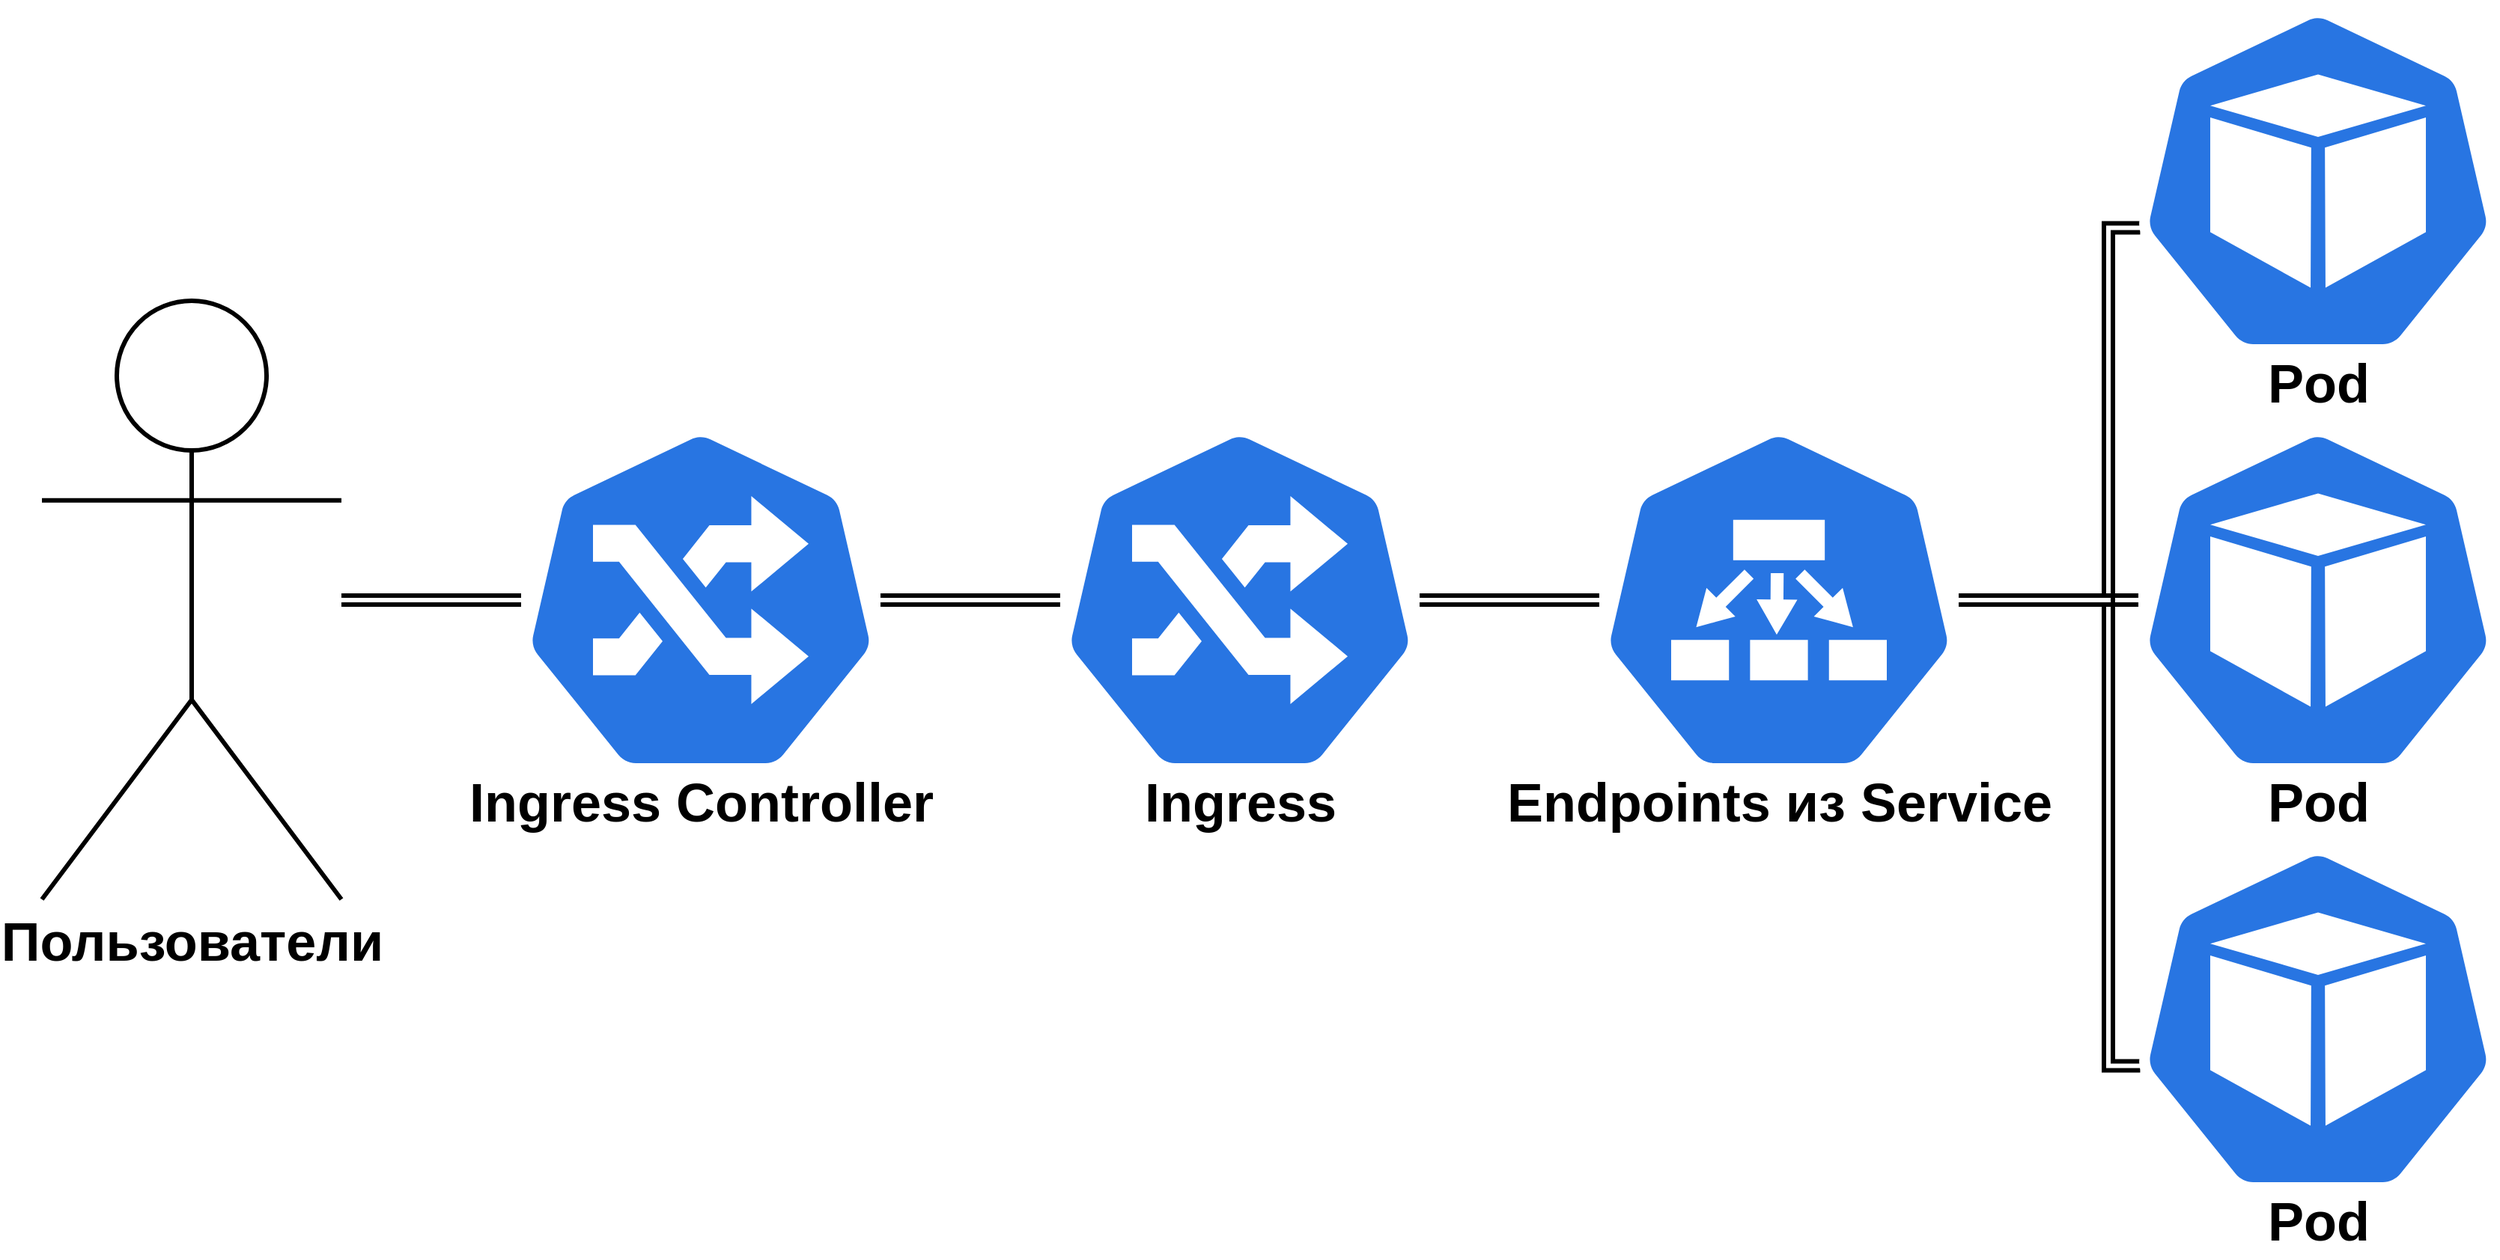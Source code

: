 <mxfile version="14.6.6" type="device"><diagram id="Ssq5scJcGLuLn4SCceCz" name="Page-1"><mxGraphModel dx="2031" dy="1110" grid="1" gridSize="10" guides="1" tooltips="1" connect="1" arrows="1" fold="1" page="1" pageScale="1" pageWidth="850" pageHeight="1100" math="0" shadow="0"><root><mxCell id="0"/><mxCell id="1" parent="0"/><mxCell id="thJrfYJmO_fsQfxgoCvd-14" style="edgeStyle=orthogonalEdgeStyle;rounded=0;orthogonalLoop=1;jettySize=auto;html=1;entryX=0.5;entryY=0;entryDx=0;entryDy=0;strokeWidth=3;shape=link;" parent="1" target="thJrfYJmO_fsQfxgoCvd-8" edge="1"><mxGeometry relative="1" as="geometry"><mxPoint x="1072.2" y="840" as="sourcePoint"/></mxGeometry></mxCell><mxCell id="thJrfYJmO_fsQfxgoCvd-15" style="edgeStyle=orthogonalEdgeStyle;rounded=0;orthogonalLoop=1;jettySize=auto;html=1;strokeWidth=3;shape=link;" parent="1" target="thJrfYJmO_fsQfxgoCvd-1" edge="1"><mxGeometry relative="1" as="geometry"><mxPoint x="1072.2" y="840" as="sourcePoint"/></mxGeometry></mxCell><mxCell id="thJrfYJmO_fsQfxgoCvd-16" style="edgeStyle=orthogonalEdgeStyle;rounded=0;orthogonalLoop=1;jettySize=auto;html=1;strokeWidth=3;shape=link;" parent="1" target="thJrfYJmO_fsQfxgoCvd-7" edge="1"><mxGeometry relative="1" as="geometry"><mxPoint x="1072.2" y="840" as="sourcePoint"/></mxGeometry></mxCell><mxCell id="thJrfYJmO_fsQfxgoCvd-41" style="edgeStyle=orthogonalEdgeStyle;rounded=0;orthogonalLoop=1;jettySize=auto;html=1;strokeWidth=3;shape=link;" parent="1" source="thJrfYJmO_fsQfxgoCvd-40" edge="1"><mxGeometry relative="1" as="geometry"><mxPoint x="710" y="525" as="targetPoint"/></mxGeometry></mxCell><mxCell id="ZHmPMKwmRifD9S5jsCwQ-6" style="edgeStyle=orthogonalEdgeStyle;shape=link;rounded=0;orthogonalLoop=1;jettySize=auto;html=1;entryX=0;entryY=0.5;entryDx=0;entryDy=0;fontSize=24;strokeWidth=3;" edge="1" parent="1"><mxGeometry relative="1" as="geometry"><mxPoint x="600" y="520" as="sourcePoint"/><mxPoint x="720" y="520" as="targetPoint"/></mxGeometry></mxCell><mxCell id="thJrfYJmO_fsQfxgoCvd-45" style="edgeStyle=orthogonalEdgeStyle;rounded=0;orthogonalLoop=1;jettySize=auto;html=1;strokeWidth=3;shape=link;" parent="1" source="thJrfYJmO_fsQfxgoCvd-44" edge="1"><mxGeometry relative="1" as="geometry"><mxPoint x="360" y="520" as="targetPoint"/></mxGeometry></mxCell><mxCell id="thJrfYJmO_fsQfxgoCvd-44" value="&lt;font style=&quot;font-size: 36px&quot;&gt;Пользователи&lt;/font&gt;" style="shape=umlActor;verticalLabelPosition=bottom;verticalAlign=top;html=1;outlineConnect=0;strokeWidth=3;fontStyle=1" parent="1" vertex="1"><mxGeometry x="40" y="320" width="200" height="400" as="geometry"/></mxCell><mxCell id="ZHmPMKwmRifD9S5jsCwQ-7" style="edgeStyle=orthogonalEdgeStyle;shape=link;rounded=0;orthogonalLoop=1;jettySize=auto;html=1;fontSize=24;strokeWidth=3;" edge="1" parent="1"><mxGeometry relative="1" as="geometry"><mxPoint x="960" y="520" as="sourcePoint"/><mxPoint x="1080" y="520" as="targetPoint"/></mxGeometry></mxCell><mxCell id="ZHmPMKwmRifD9S5jsCwQ-10" value="" style="group" vertex="1" connectable="0" parent="1"><mxGeometry x="360" y="400" width="285" height="280" as="geometry"/></mxCell><mxCell id="ZHmPMKwmRifD9S5jsCwQ-8" value="" style="html=1;dashed=0;whitespace=wrap;fillColor=#2875E2;strokeColor=#ffffff;points=[[0.005,0.63,0],[0.1,0.2,0],[0.9,0.2,0],[0.5,0,0],[0.995,0.63,0],[0.72,0.99,0],[0.5,1,0],[0.28,0.99,0]];shape=mxgraph.kubernetes.icon;prIcon=ing;fontSize=24;" vertex="1" parent="ZHmPMKwmRifD9S5jsCwQ-10"><mxGeometry width="240" height="240" as="geometry"/></mxCell><mxCell id="ZHmPMKwmRifD9S5jsCwQ-9" value="Ingress Controller" style="text;html=1;align=center;verticalAlign=middle;resizable=0;points=[];autosize=1;strokeColor=none;fontSize=36;fontStyle=1" vertex="1" parent="ZHmPMKwmRifD9S5jsCwQ-10"><mxGeometry x="-45" y="230" width="330" height="50" as="geometry"/></mxCell><mxCell id="ZHmPMKwmRifD9S5jsCwQ-12" value="" style="group" vertex="1" connectable="0" parent="1"><mxGeometry x="720" y="400" width="285" height="280" as="geometry"/></mxCell><mxCell id="ZHmPMKwmRifD9S5jsCwQ-13" value="" style="html=1;dashed=0;whitespace=wrap;fillColor=#2875E2;strokeColor=#ffffff;points=[[0.005,0.63,0],[0.1,0.2,0],[0.9,0.2,0],[0.5,0,0],[0.995,0.63,0],[0.72,0.99,0],[0.5,1,0],[0.28,0.99,0]];shape=mxgraph.kubernetes.icon;prIcon=ing;fontSize=24;" vertex="1" parent="ZHmPMKwmRifD9S5jsCwQ-12"><mxGeometry width="240" height="240" as="geometry"/></mxCell><mxCell id="ZHmPMKwmRifD9S5jsCwQ-14" value="Ingress" style="text;html=1;align=center;verticalAlign=middle;resizable=0;points=[];autosize=1;strokeColor=none;fontSize=36;fontStyle=1" vertex="1" parent="ZHmPMKwmRifD9S5jsCwQ-12"><mxGeometry x="50" y="230" width="140" height="50" as="geometry"/></mxCell><mxCell id="ZHmPMKwmRifD9S5jsCwQ-16" value="" style="group" vertex="1" connectable="0" parent="1"><mxGeometry x="1080" y="400" width="330" height="280" as="geometry"/></mxCell><mxCell id="ZHmPMKwmRifD9S5jsCwQ-17" value="" style="html=1;dashed=0;whitespace=wrap;fillColor=#2875E2;strokeColor=#ffffff;points=[[0.005,0.63,0],[0.1,0.2,0],[0.9,0.2,0],[0.5,0,0],[0.995,0.63,0],[0.72,0.99,0],[0.5,1,0],[0.28,0.99,0]];shape=mxgraph.kubernetes.icon;prIcon=ep;fontFamily=Helvetica;fontSize=24;fontColor=#000000;align=center;" vertex="1" parent="ZHmPMKwmRifD9S5jsCwQ-16"><mxGeometry width="240" height="240" as="geometry"/></mxCell><mxCell id="ZHmPMKwmRifD9S5jsCwQ-18" value="Endpoints из Service" style="text;html=1;align=center;verticalAlign=middle;resizable=0;points=[];autosize=1;strokeColor=none;fontSize=36;fontStyle=1" vertex="1" parent="ZHmPMKwmRifD9S5jsCwQ-16"><mxGeometry x="-70" y="230" width="380" height="50" as="geometry"/></mxCell><mxCell id="ZHmPMKwmRifD9S5jsCwQ-32" style="edgeStyle=orthogonalEdgeStyle;shape=link;rounded=0;orthogonalLoop=1;jettySize=auto;html=1;fontSize=36;strokeWidth=3;" edge="1" parent="1" source="ZHmPMKwmRifD9S5jsCwQ-17" target="ZHmPMKwmRifD9S5jsCwQ-22"><mxGeometry relative="1" as="geometry"/></mxCell><mxCell id="ZHmPMKwmRifD9S5jsCwQ-33" style="edgeStyle=orthogonalEdgeStyle;shape=link;rounded=0;orthogonalLoop=1;jettySize=auto;html=1;entryX=0.005;entryY=0.63;entryDx=0;entryDy=0;entryPerimeter=0;fontSize=36;strokeWidth=3;" edge="1" parent="1" source="ZHmPMKwmRifD9S5jsCwQ-17" target="ZHmPMKwmRifD9S5jsCwQ-27"><mxGeometry relative="1" as="geometry"><Array as="points"><mxPoint x="1420" y="520"/><mxPoint x="1420" y="271"/></Array></mxGeometry></mxCell><mxCell id="ZHmPMKwmRifD9S5jsCwQ-34" style="edgeStyle=orthogonalEdgeStyle;shape=link;rounded=0;orthogonalLoop=1;jettySize=auto;html=1;entryX=0.005;entryY=0.63;entryDx=0;entryDy=0;entryPerimeter=0;fontSize=36;strokeWidth=3;" edge="1" parent="1" source="ZHmPMKwmRifD9S5jsCwQ-17" target="ZHmPMKwmRifD9S5jsCwQ-30"><mxGeometry relative="1" as="geometry"><Array as="points"><mxPoint x="1420" y="520"/><mxPoint x="1420" y="831"/></Array></mxGeometry></mxCell><mxCell id="ZHmPMKwmRifD9S5jsCwQ-30" value="" style="html=1;dashed=0;whitespace=wrap;fillColor=#2875E2;strokeColor=#ffffff;points=[[0.005,0.63,0],[0.1,0.2,0],[0.9,0.2,0],[0.5,0,0],[0.995,0.63,0],[0.72,0.99,0],[0.5,1,0],[0.28,0.99,0]];shape=mxgraph.kubernetes.icon;prIcon=pod;fontFamily=Helvetica;fontSize=24;fontColor=#000000;align=center;" vertex="1" parent="1"><mxGeometry x="1440" y="680" width="240" height="240" as="geometry"/></mxCell><mxCell id="ZHmPMKwmRifD9S5jsCwQ-31" value="Pod" style="text;html=1;align=center;verticalAlign=middle;resizable=0;points=[];autosize=1;strokeColor=none;fontSize=36;fontStyle=1" vertex="1" parent="1"><mxGeometry x="1520" y="910" width="80" height="50" as="geometry"/></mxCell><mxCell id="ZHmPMKwmRifD9S5jsCwQ-22" value="" style="html=1;dashed=0;whitespace=wrap;fillColor=#2875E2;strokeColor=#ffffff;points=[[0.005,0.63,0],[0.1,0.2,0],[0.9,0.2,0],[0.5,0,0],[0.995,0.63,0],[0.72,0.99,0],[0.5,1,0],[0.28,0.99,0]];shape=mxgraph.kubernetes.icon;prIcon=pod;fontFamily=Helvetica;fontSize=24;fontColor=#000000;align=center;" vertex="1" parent="1"><mxGeometry x="1440" y="400" width="240" height="240" as="geometry"/></mxCell><mxCell id="ZHmPMKwmRifD9S5jsCwQ-23" value="Pod" style="text;html=1;align=center;verticalAlign=middle;resizable=0;points=[];autosize=1;strokeColor=none;fontSize=36;fontStyle=1" vertex="1" parent="1"><mxGeometry x="1520" y="630" width="80" height="50" as="geometry"/></mxCell><mxCell id="ZHmPMKwmRifD9S5jsCwQ-27" value="" style="html=1;dashed=0;whitespace=wrap;fillColor=#2875E2;strokeColor=#ffffff;points=[[0.005,0.63,0],[0.1,0.2,0],[0.9,0.2,0],[0.5,0,0],[0.995,0.63,0],[0.72,0.99,0],[0.5,1,0],[0.28,0.99,0]];shape=mxgraph.kubernetes.icon;prIcon=pod;fontFamily=Helvetica;fontSize=24;fontColor=#000000;align=center;" vertex="1" parent="1"><mxGeometry x="1440" y="120" width="240" height="240" as="geometry"/></mxCell><mxCell id="ZHmPMKwmRifD9S5jsCwQ-28" value="Pod" style="text;html=1;align=center;verticalAlign=middle;resizable=0;points=[];autosize=1;strokeColor=none;fontSize=36;fontStyle=1" vertex="1" parent="1"><mxGeometry x="1520" y="350" width="80" height="50" as="geometry"/></mxCell></root></mxGraphModel></diagram></mxfile>